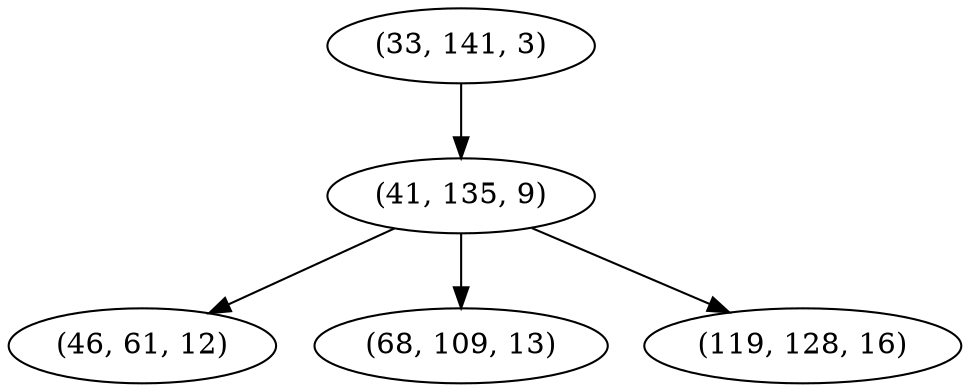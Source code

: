 digraph tree {
    "(33, 141, 3)";
    "(41, 135, 9)";
    "(46, 61, 12)";
    "(68, 109, 13)";
    "(119, 128, 16)";
    "(33, 141, 3)" -> "(41, 135, 9)";
    "(41, 135, 9)" -> "(46, 61, 12)";
    "(41, 135, 9)" -> "(68, 109, 13)";
    "(41, 135, 9)" -> "(119, 128, 16)";
}
